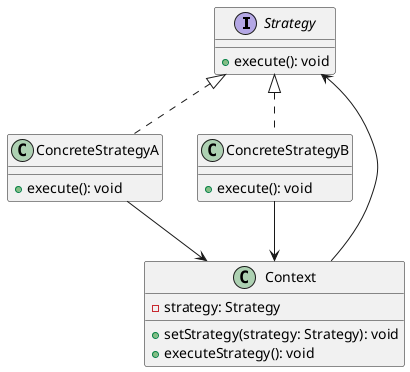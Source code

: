 @startuml
interface Strategy {
    + execute(): void
}

class ConcreteStrategyA implements Strategy {
    + execute(): void
}

class ConcreteStrategyB implements Strategy {
    + execute(): void
}

class Context {
    - strategy: Strategy
    + setStrategy(strategy: Strategy): void
    + executeStrategy(): void
}
Context --> Strategy
ConcreteStrategyA --> Context
ConcreteStrategyB --> Context
@enduml
